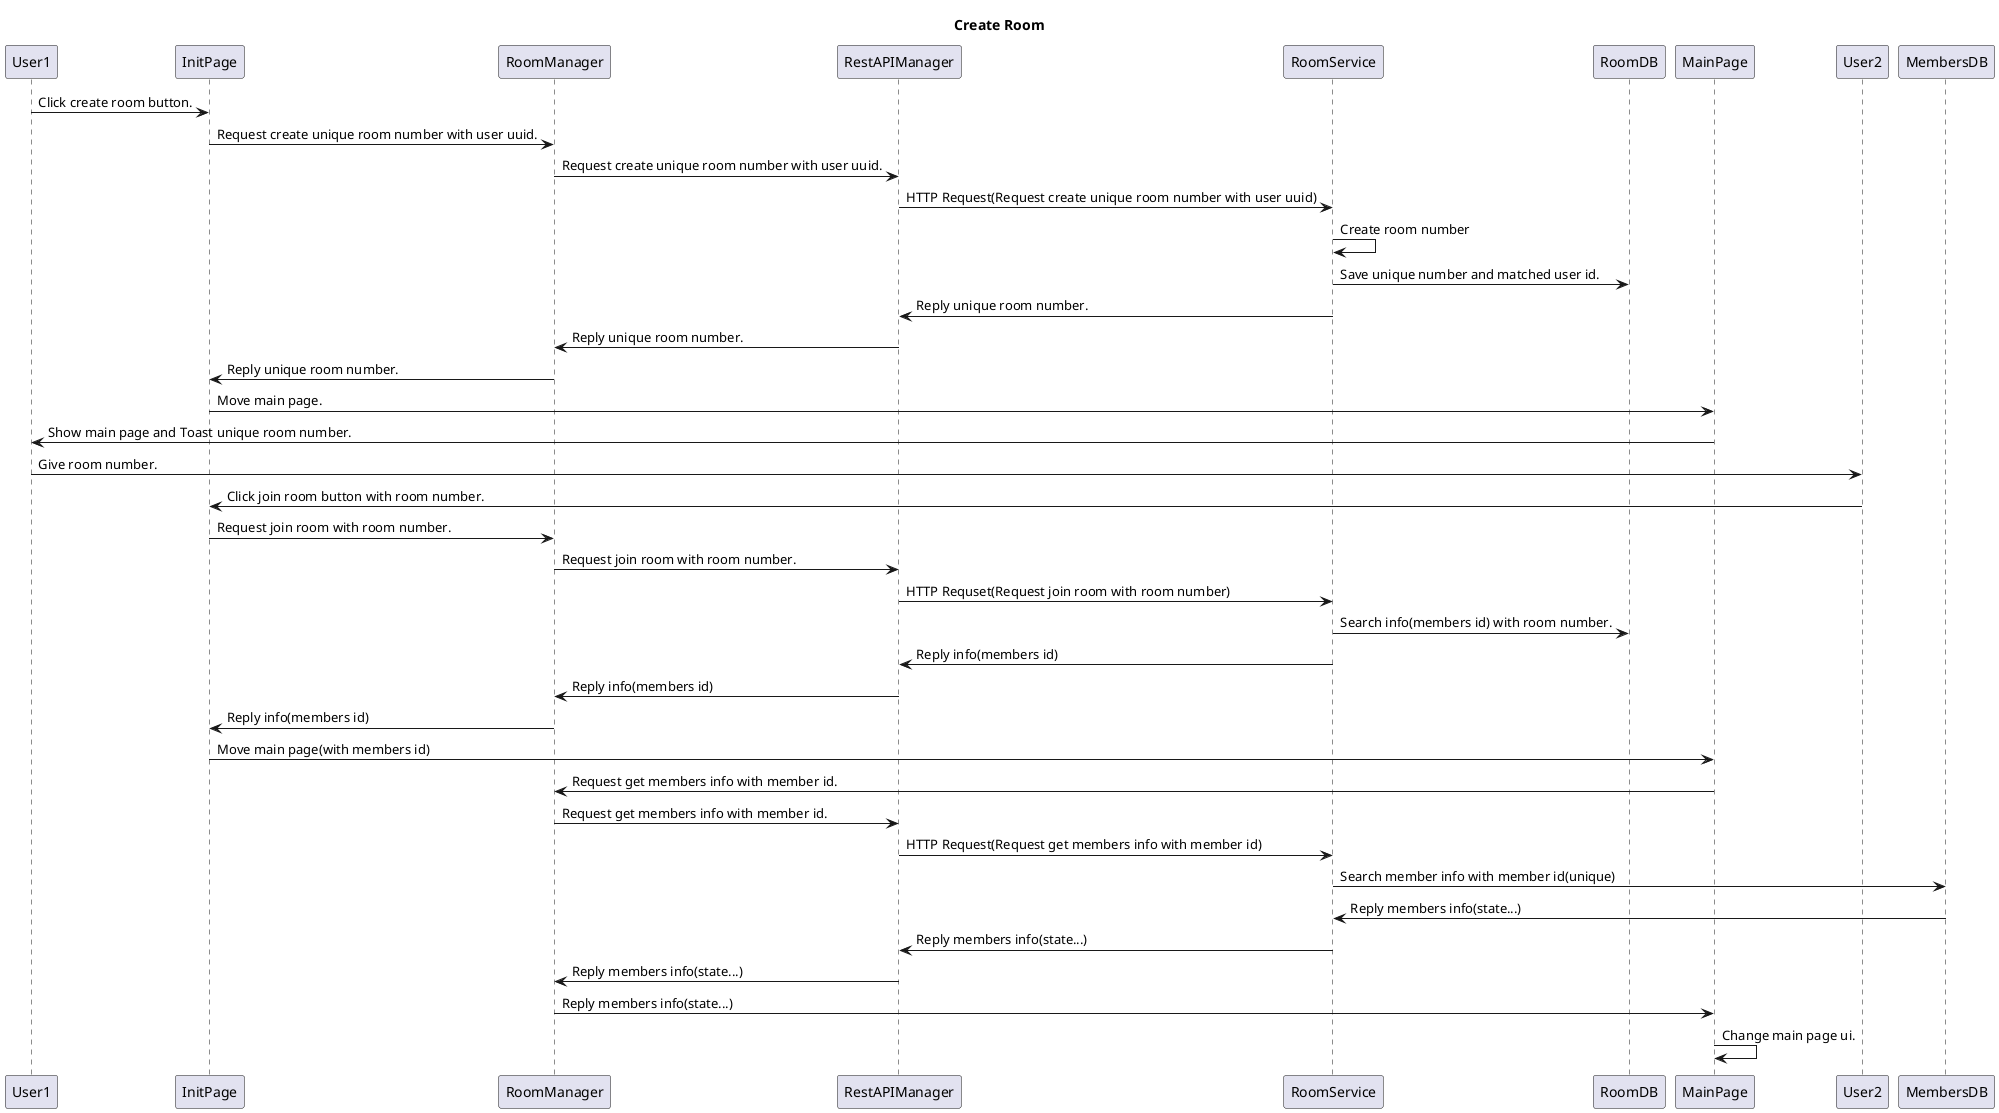 @startuml
title Create Room 
User1 -> InitPage : Click create room button.
InitPage -> RoomManager : Request create unique room number with user uuid.
RoomManager -> RestAPIManager : Request create unique room number with user uuid.
RestAPIManager -> RoomService : HTTP Request(Request create unique room number with user uuid)
RoomService -> RoomService : Create room number
RoomService -> RoomDB : Save unique number and matched user id.
RoomService -> RestAPIManager : Reply unique room number.
RestAPIManager -> RoomManager : Reply unique room number.
RoomManager -> InitPage : Reply unique room number.
InitPage -> MainPage : Move main page.
MainPage -> User1 : Show main page and Toast unique room number.

User1 -> User2 : Give room number.

User2 -> InitPage : Click join room button with room number.
InitPage -> RoomManager : Request join room with room number.
RoomManager -> RestAPIManager : Request join room with room number.
RestAPIManager -> RoomService : HTTP Requset(Request join room with room number)
RoomService -> RoomDB : Search info(members id) with room number.
RoomService -> RestAPIManager : Reply info(members id)
RestAPIManager -> RoomManager : Reply info(members id)
RoomManager -> InitPage : Reply info(members id)
InitPage -> MainPage : Move main page(with members id)

MainPage -> RoomManager : Request get members info with member id.
RoomManager -> RestAPIManager : Request get members info with member id.
RestAPIManager -> RoomService : HTTP Request(Request get members info with member id)
RoomService -> MembersDB : Search member info with member id(unique)
MembersDB -> RoomService : Reply members info(state...)
RoomService -> RestAPIManager : Reply members info(state...)
RestAPIManager -> RoomManager : Reply members info(state...)
RoomManager -> MainPage : Reply members info(state...)
MainPage -> MainPage : Change main page ui.
@enduml